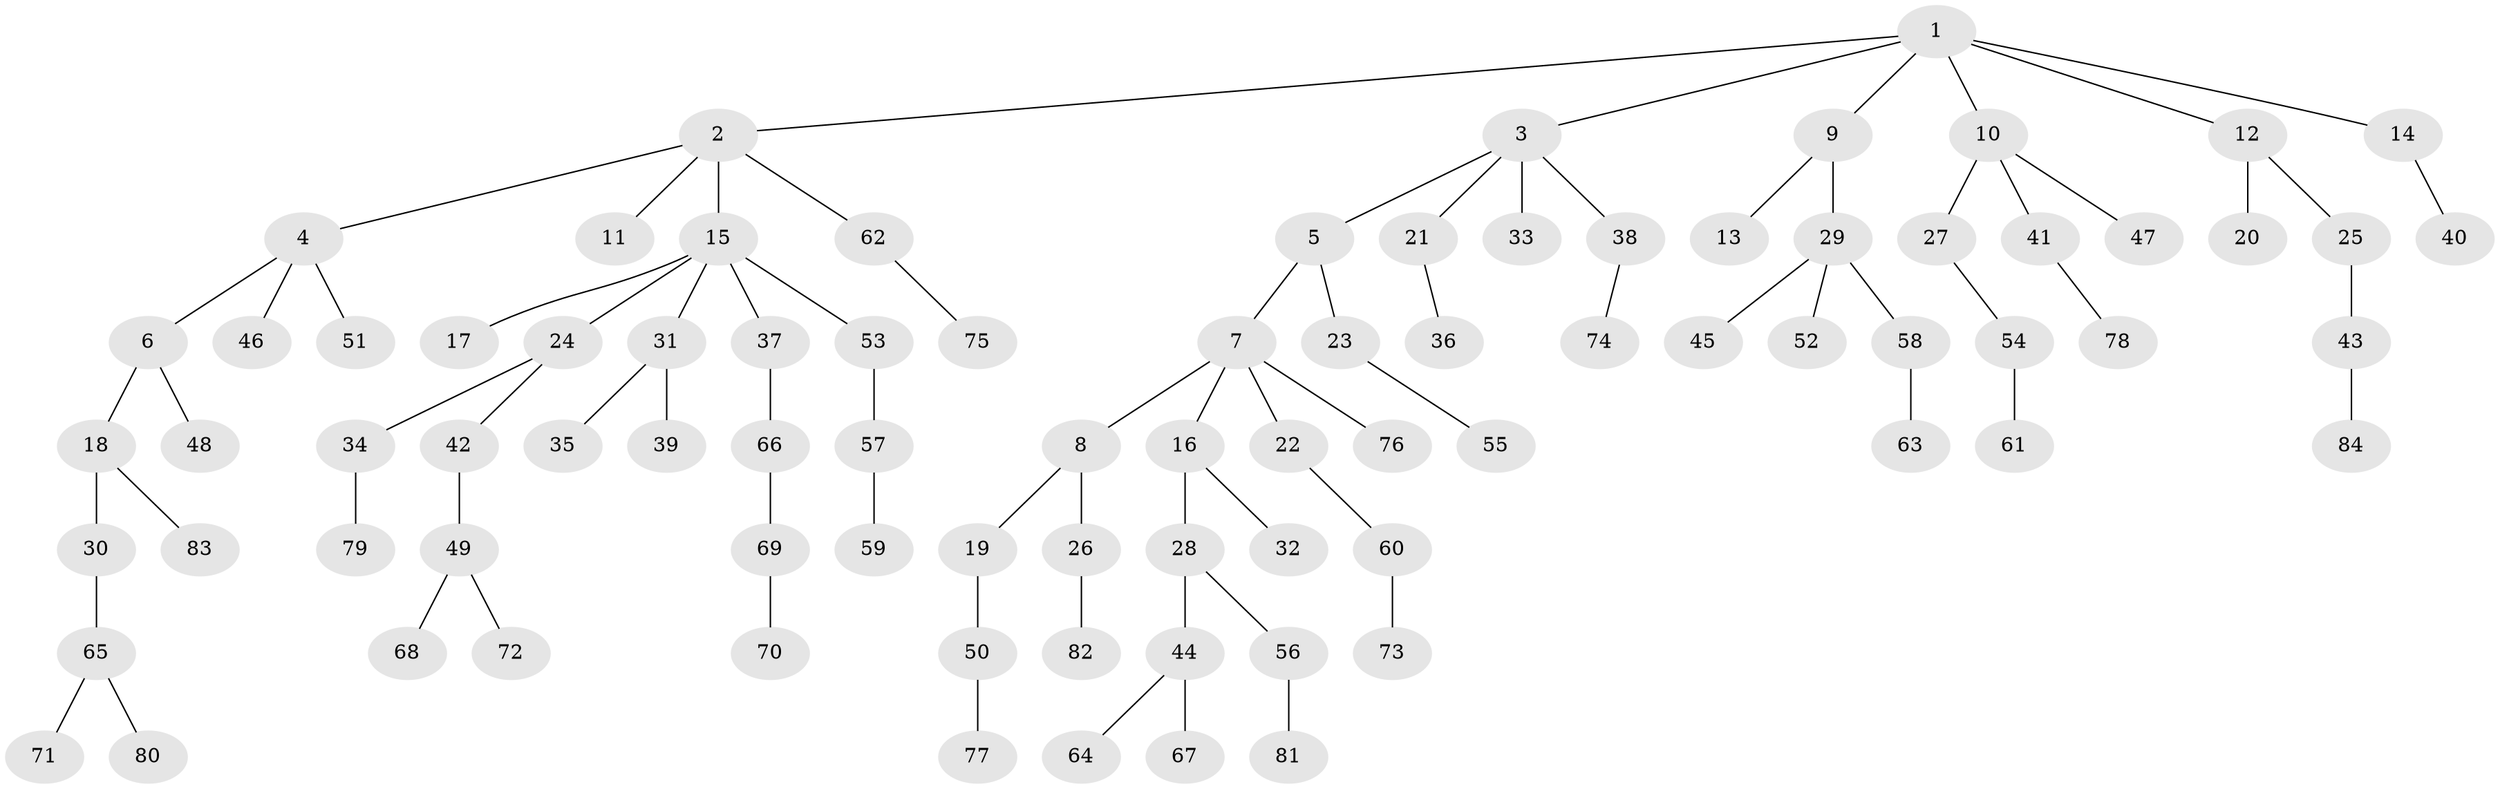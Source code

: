 // Generated by graph-tools (version 1.1) at 2025/37/03/09/25 02:37:09]
// undirected, 84 vertices, 83 edges
graph export_dot {
graph [start="1"]
  node [color=gray90,style=filled];
  1;
  2;
  3;
  4;
  5;
  6;
  7;
  8;
  9;
  10;
  11;
  12;
  13;
  14;
  15;
  16;
  17;
  18;
  19;
  20;
  21;
  22;
  23;
  24;
  25;
  26;
  27;
  28;
  29;
  30;
  31;
  32;
  33;
  34;
  35;
  36;
  37;
  38;
  39;
  40;
  41;
  42;
  43;
  44;
  45;
  46;
  47;
  48;
  49;
  50;
  51;
  52;
  53;
  54;
  55;
  56;
  57;
  58;
  59;
  60;
  61;
  62;
  63;
  64;
  65;
  66;
  67;
  68;
  69;
  70;
  71;
  72;
  73;
  74;
  75;
  76;
  77;
  78;
  79;
  80;
  81;
  82;
  83;
  84;
  1 -- 2;
  1 -- 3;
  1 -- 9;
  1 -- 10;
  1 -- 12;
  1 -- 14;
  2 -- 4;
  2 -- 11;
  2 -- 15;
  2 -- 62;
  3 -- 5;
  3 -- 21;
  3 -- 33;
  3 -- 38;
  4 -- 6;
  4 -- 46;
  4 -- 51;
  5 -- 7;
  5 -- 23;
  6 -- 18;
  6 -- 48;
  7 -- 8;
  7 -- 16;
  7 -- 22;
  7 -- 76;
  8 -- 19;
  8 -- 26;
  9 -- 13;
  9 -- 29;
  10 -- 27;
  10 -- 41;
  10 -- 47;
  12 -- 20;
  12 -- 25;
  14 -- 40;
  15 -- 17;
  15 -- 24;
  15 -- 31;
  15 -- 37;
  15 -- 53;
  16 -- 28;
  16 -- 32;
  18 -- 30;
  18 -- 83;
  19 -- 50;
  21 -- 36;
  22 -- 60;
  23 -- 55;
  24 -- 34;
  24 -- 42;
  25 -- 43;
  26 -- 82;
  27 -- 54;
  28 -- 44;
  28 -- 56;
  29 -- 45;
  29 -- 52;
  29 -- 58;
  30 -- 65;
  31 -- 35;
  31 -- 39;
  34 -- 79;
  37 -- 66;
  38 -- 74;
  41 -- 78;
  42 -- 49;
  43 -- 84;
  44 -- 64;
  44 -- 67;
  49 -- 68;
  49 -- 72;
  50 -- 77;
  53 -- 57;
  54 -- 61;
  56 -- 81;
  57 -- 59;
  58 -- 63;
  60 -- 73;
  62 -- 75;
  65 -- 71;
  65 -- 80;
  66 -- 69;
  69 -- 70;
}
